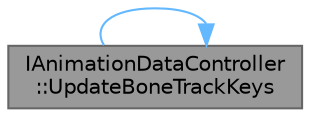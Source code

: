 digraph "IAnimationDataController::UpdateBoneTrackKeys"
{
 // INTERACTIVE_SVG=YES
 // LATEX_PDF_SIZE
  bgcolor="transparent";
  edge [fontname=Helvetica,fontsize=10,labelfontname=Helvetica,labelfontsize=10];
  node [fontname=Helvetica,fontsize=10,shape=box,height=0.2,width=0.4];
  rankdir="LR";
  Node1 [id="Node000001",label="IAnimationDataController\l::UpdateBoneTrackKeys",height=0.2,width=0.4,color="gray40", fillcolor="grey60", style="filled", fontcolor="black",tooltip="Sets a range of keys for an existing bone animation track with the provided name."];
  Node1 -> Node1 [id="edge1_Node000001_Node000001",color="steelblue1",style="solid",tooltip=" "];
}

